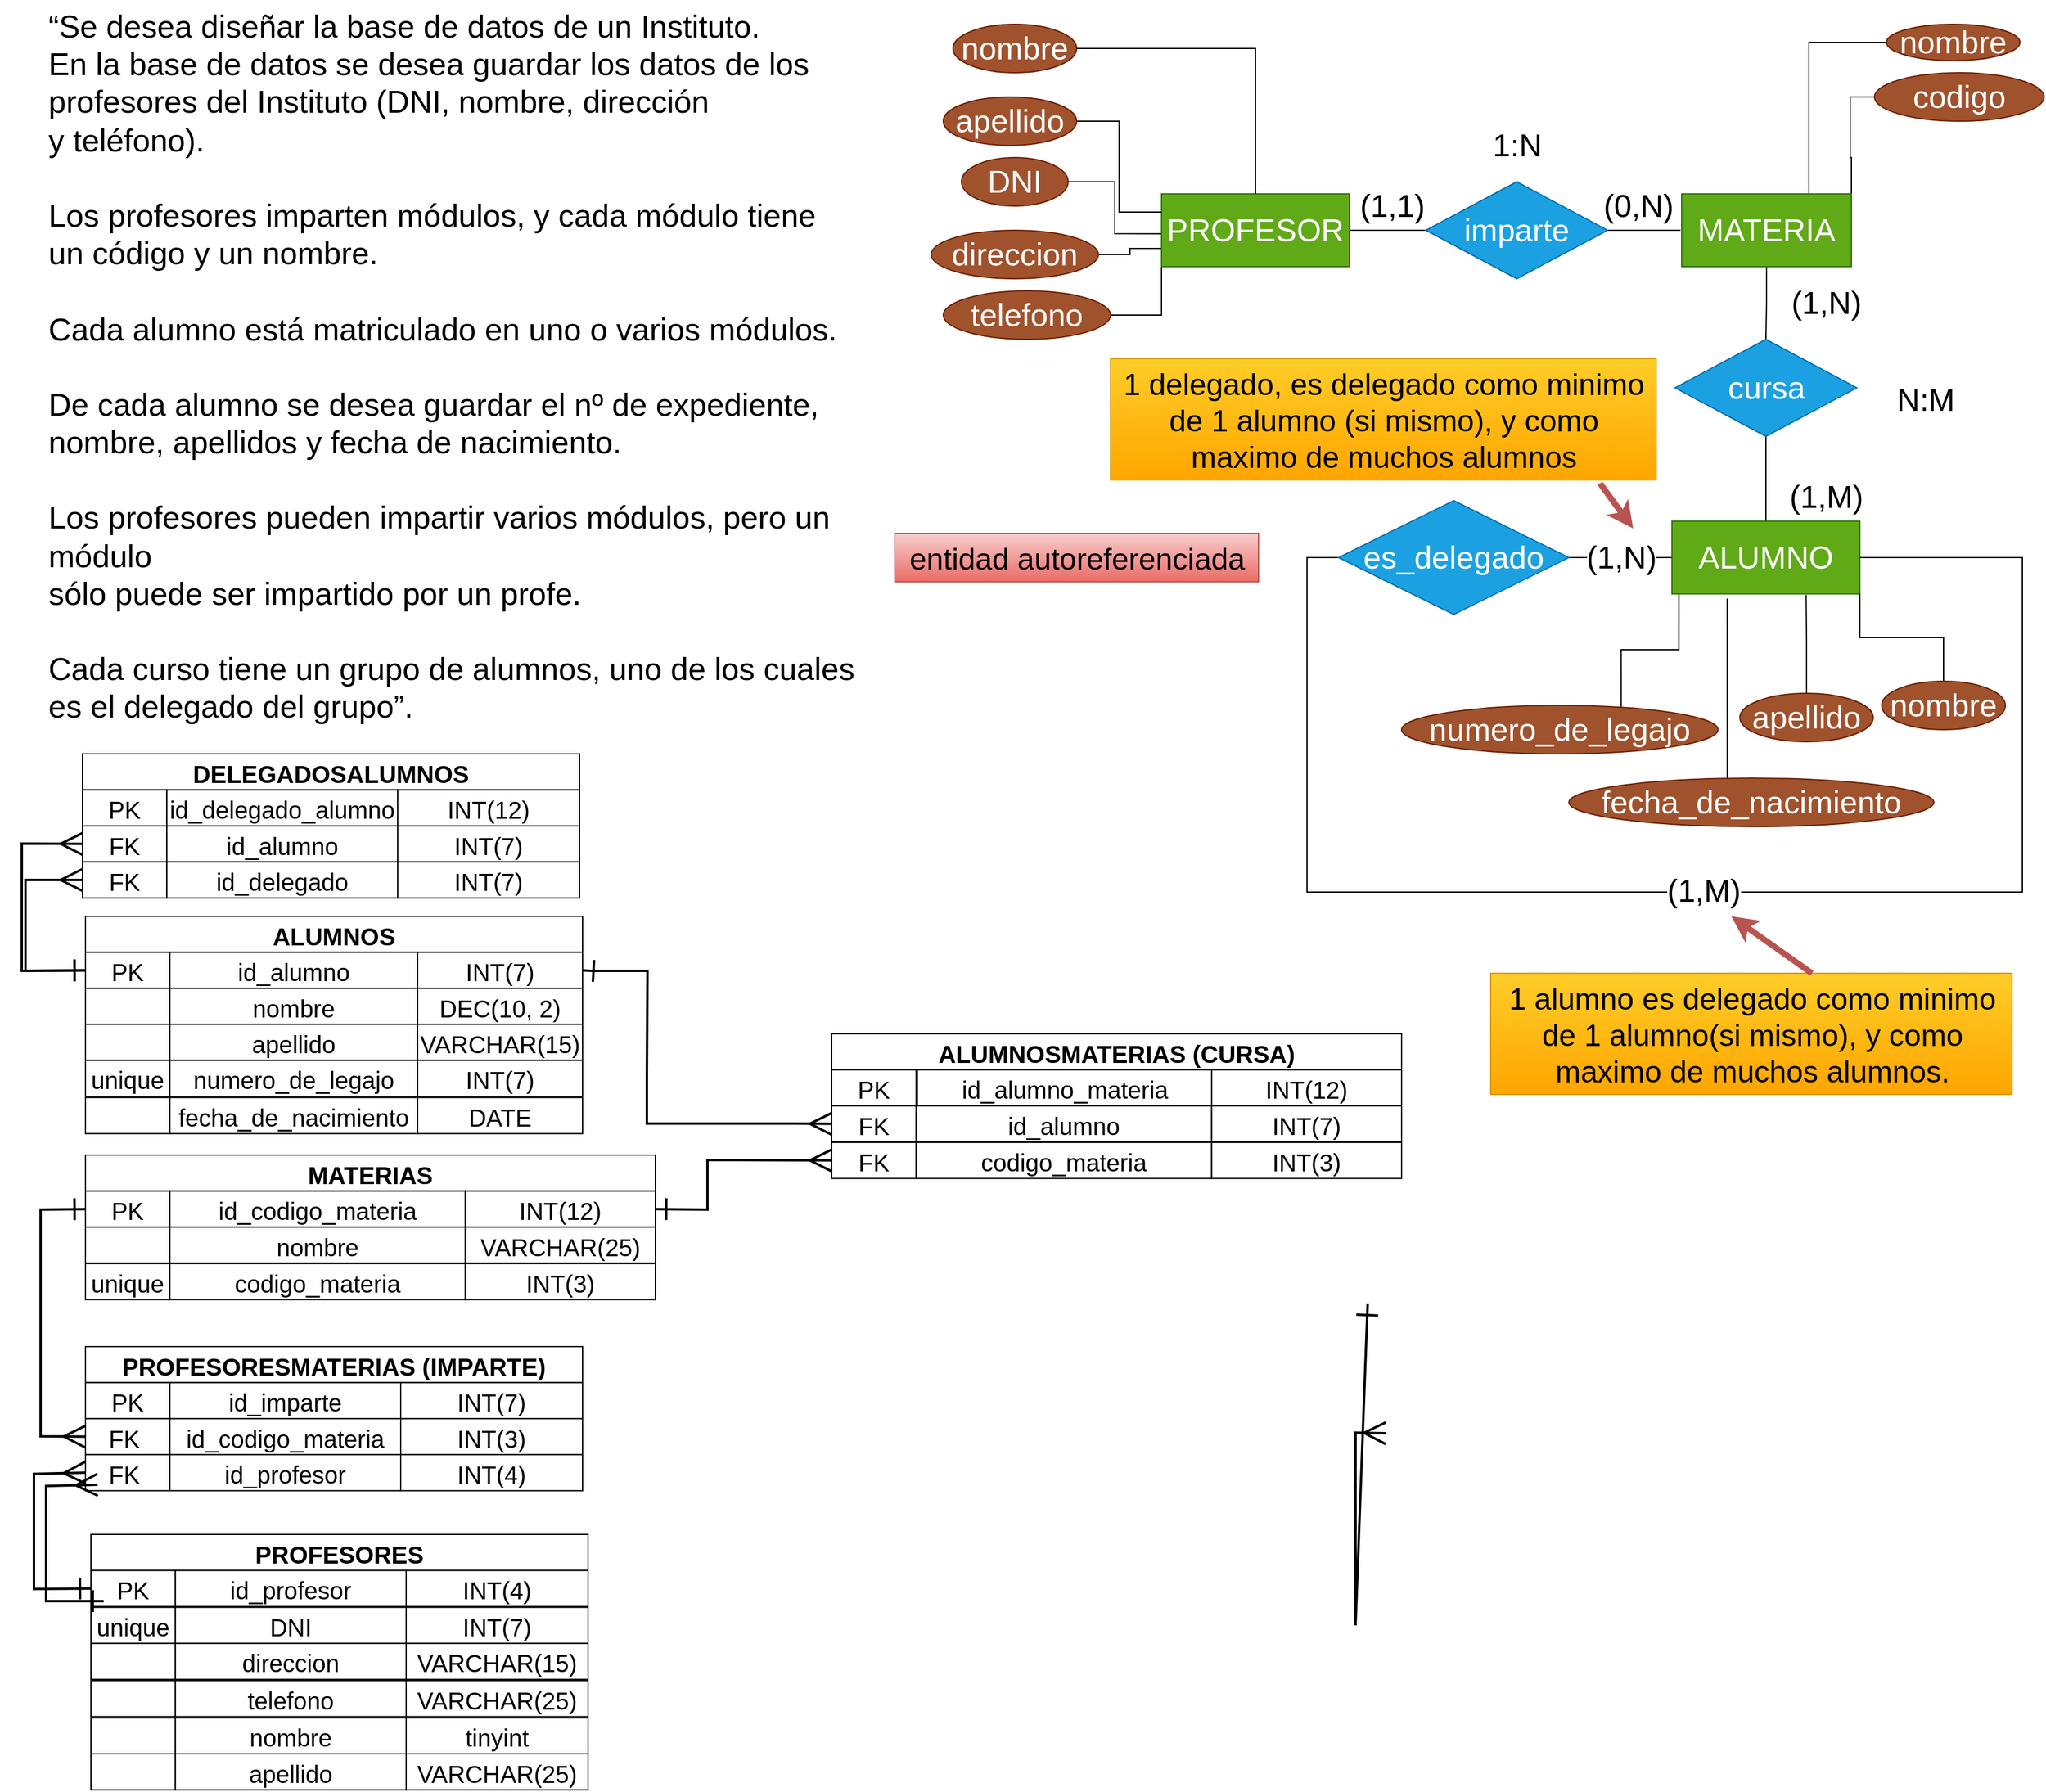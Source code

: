 <mxfile version="27.0.3">
  <diagram id="R2lEEEUBdFMjLlhIrx00" name="Page-1">
    <mxGraphModel dx="1510" dy="383" grid="1" gridSize="10" guides="1" tooltips="1" connect="1" arrows="1" fold="1" page="1" pageScale="1" pageWidth="850" pageHeight="1100" math="0" shadow="0" extFonts="Permanent Marker^https://fonts.googleapis.com/css?family=Permanent+Marker">
      <root>
        <mxCell id="0" />
        <mxCell id="1" parent="0" />
        <mxCell id="dGBJghSwvF1F05b7C5gR-1" value="“Se desea diseñar la base de datos de un Instituto.&#xa;En la base de datos se desea guardar los datos de los profesores del Instituto (DNI, nombre, dirección y teléfono).  &#xa;&#xa;Los profesores imparten módulos, y cada módulo tiene un código y un nombre. &#xa;&#xa;Cada alumno está matriculado en uno o varios módulos.  &#xa;&#xa;De cada alumno se desea guardar el nº de expediente, nombre, apellidos y fecha de nacimiento. &#xa;&#xa;Los profesores pueden impartir varios módulos, pero un módulo &#xa;sólo puede ser impartido por un profe. &#xa;&#xa;Cada curso tiene un grupo de alumnos, uno de los cuales es el delegado del grupo”." style="text;whiteSpace=wrap;fontSize=26;" parent="1" vertex="1">
          <mxGeometry x="-810" y="14" width="670" height="636" as="geometry" />
        </mxCell>
        <mxCell id="dGBJghSwvF1F05b7C5gR-2" style="edgeStyle=orthogonalEdgeStyle;rounded=0;orthogonalLoop=1;jettySize=auto;html=1;exitX=1;exitY=0.5;exitDx=0;exitDy=0;entryX=0;entryY=0.5;entryDx=0;entryDy=0;endArrow=none;startFill=0;fontSize=26;" parent="1" source="dGBJghSwvF1F05b7C5gR-3" target="dGBJghSwvF1F05b7C5gR-12" edge="1">
          <mxGeometry relative="1" as="geometry" />
        </mxCell>
        <mxCell id="dGBJghSwvF1F05b7C5gR-26" style="edgeStyle=orthogonalEdgeStyle;rounded=0;orthogonalLoop=1;jettySize=auto;html=1;exitX=0;exitY=0.75;exitDx=0;exitDy=0;entryX=1;entryY=0.5;entryDx=0;entryDy=0;endArrow=none;startFill=0;" parent="1" source="dGBJghSwvF1F05b7C5gR-3" target="dGBJghSwvF1F05b7C5gR-24" edge="1">
          <mxGeometry relative="1" as="geometry" />
        </mxCell>
        <mxCell id="dGBJghSwvF1F05b7C5gR-27" style="edgeStyle=orthogonalEdgeStyle;rounded=0;orthogonalLoop=1;jettySize=auto;html=1;exitX=0;exitY=1;exitDx=0;exitDy=0;entryX=1;entryY=0.5;entryDx=0;entryDy=0;endArrow=none;startFill=0;" parent="1" source="dGBJghSwvF1F05b7C5gR-3" target="dGBJghSwvF1F05b7C5gR-25" edge="1">
          <mxGeometry relative="1" as="geometry" />
        </mxCell>
        <mxCell id="dGBJghSwvF1F05b7C5gR-3" value="PROFESOR" style="rounded=0;whiteSpace=wrap;html=1;fontSize=26;fillColor=#60a917;fontColor=#ffffff;strokeColor=#2D7600;" parent="1" vertex="1">
          <mxGeometry x="110" y="174" width="155" height="60" as="geometry" />
        </mxCell>
        <mxCell id="dGBJghSwvF1F05b7C5gR-4" style="edgeStyle=orthogonalEdgeStyle;rounded=0;orthogonalLoop=1;jettySize=auto;html=1;exitX=1;exitY=0.5;exitDx=0;exitDy=0;entryX=0.5;entryY=0;entryDx=0;entryDy=0;endArrow=none;startFill=0;fontSize=26;" parent="1" source="dGBJghSwvF1F05b7C5gR-5" target="dGBJghSwvF1F05b7C5gR-3" edge="1">
          <mxGeometry relative="1" as="geometry" />
        </mxCell>
        <mxCell id="dGBJghSwvF1F05b7C5gR-5" value="nombre" style="ellipse;whiteSpace=wrap;html=1;fontSize=26;fillColor=#a0522d;fontColor=#ffffff;strokeColor=#6D1F00;" parent="1" vertex="1">
          <mxGeometry x="-62" y="34" width="102" height="40" as="geometry" />
        </mxCell>
        <mxCell id="dGBJghSwvF1F05b7C5gR-6" style="edgeStyle=orthogonalEdgeStyle;rounded=0;orthogonalLoop=1;jettySize=auto;html=1;exitX=1;exitY=0.5;exitDx=0;exitDy=0;entryX=0;entryY=0.25;entryDx=0;entryDy=0;endArrow=none;startFill=0;fontSize=26;" parent="1" source="dGBJghSwvF1F05b7C5gR-7" target="dGBJghSwvF1F05b7C5gR-3" edge="1">
          <mxGeometry relative="1" as="geometry" />
        </mxCell>
        <mxCell id="dGBJghSwvF1F05b7C5gR-7" value="apellido" style="ellipse;whiteSpace=wrap;html=1;fontSize=26;fillColor=#a0522d;fontColor=#ffffff;strokeColor=#6D1F00;" parent="1" vertex="1">
          <mxGeometry x="-70" y="94" width="110" height="40" as="geometry" />
        </mxCell>
        <mxCell id="dGBJghSwvF1F05b7C5gR-8" value="DNI" style="ellipse;whiteSpace=wrap;html=1;fontSize=26;fillColor=#a0522d;fontColor=#ffffff;strokeColor=#6D1F00;" parent="1" vertex="1">
          <mxGeometry x="-55" y="144" width="88" height="40" as="geometry" />
        </mxCell>
        <mxCell id="dGBJghSwvF1F05b7C5gR-9" style="edgeStyle=orthogonalEdgeStyle;rounded=0;orthogonalLoop=1;jettySize=auto;html=1;exitX=1;exitY=0.5;exitDx=0;exitDy=0;entryX=-0.003;entryY=0.547;entryDx=0;entryDy=0;entryPerimeter=0;endArrow=none;startFill=0;fontSize=26;" parent="1" source="dGBJghSwvF1F05b7C5gR-8" target="dGBJghSwvF1F05b7C5gR-3" edge="1">
          <mxGeometry relative="1" as="geometry" />
        </mxCell>
        <mxCell id="dGBJghSwvF1F05b7C5gR-11" style="edgeStyle=orthogonalEdgeStyle;rounded=0;orthogonalLoop=1;jettySize=auto;html=1;exitX=1;exitY=0.5;exitDx=0;exitDy=0;entryX=0;entryY=0.5;entryDx=0;entryDy=0;endArrow=none;startFill=0;fontSize=26;" parent="1" source="dGBJghSwvF1F05b7C5gR-12" edge="1">
          <mxGeometry relative="1" as="geometry">
            <mxPoint x="538" y="204" as="targetPoint" />
          </mxGeometry>
        </mxCell>
        <mxCell id="dGBJghSwvF1F05b7C5gR-12" value="imparte" style="rhombus;whiteSpace=wrap;html=1;fontSize=26;fillColor=#1ba1e2;fontColor=#ffffff;strokeColor=#006EAF;" parent="1" vertex="1">
          <mxGeometry x="328" y="164" width="150" height="80" as="geometry" />
        </mxCell>
        <mxCell id="dGBJghSwvF1F05b7C5gR-13" style="edgeStyle=orthogonalEdgeStyle;rounded=0;orthogonalLoop=1;jettySize=auto;html=1;exitX=0;exitY=0.5;exitDx=0;exitDy=0;entryX=0.75;entryY=0;entryDx=0;entryDy=0;endArrow=none;startFill=0;fontSize=26;" parent="1" source="dGBJghSwvF1F05b7C5gR-14" target="dGBJghSwvF1F05b7C5gR-22" edge="1">
          <mxGeometry relative="1" as="geometry">
            <mxPoint x="678" y="174" as="targetPoint" />
          </mxGeometry>
        </mxCell>
        <mxCell id="dGBJghSwvF1F05b7C5gR-14" value="nombre" style="ellipse;whiteSpace=wrap;html=1;fontSize=26;fillColor=#a0522d;fontColor=#ffffff;strokeColor=#6D1F00;" parent="1" vertex="1">
          <mxGeometry x="708" y="34" width="110" height="30" as="geometry" />
        </mxCell>
        <mxCell id="dGBJghSwvF1F05b7C5gR-15" style="edgeStyle=orthogonalEdgeStyle;rounded=0;orthogonalLoop=1;jettySize=auto;html=1;exitX=0;exitY=0.5;exitDx=0;exitDy=0;entryX=1;entryY=0;entryDx=0;entryDy=0;endArrow=none;startFill=0;fontSize=26;" parent="1" source="dGBJghSwvF1F05b7C5gR-16" target="dGBJghSwvF1F05b7C5gR-22" edge="1">
          <mxGeometry relative="1" as="geometry">
            <mxPoint x="678" y="189" as="targetPoint" />
          </mxGeometry>
        </mxCell>
        <mxCell id="dGBJghSwvF1F05b7C5gR-16" value="codigo" style="ellipse;whiteSpace=wrap;html=1;fontSize=26;fillColor=#a0522d;fontColor=#ffffff;strokeColor=#6D1F00;" parent="1" vertex="1">
          <mxGeometry x="698" y="74" width="140" height="40" as="geometry" />
        </mxCell>
        <mxCell id="dGBJghSwvF1F05b7C5gR-18" value="&lt;font&gt;(1,1)&lt;/font&gt;" style="text;html=1;align=center;verticalAlign=middle;resizable=0;points=[];autosize=1;strokeColor=none;fillColor=none;fontSize=26;" parent="1" vertex="1">
          <mxGeometry x="260" y="164" width="80" height="40" as="geometry" />
        </mxCell>
        <mxCell id="dGBJghSwvF1F05b7C5gR-19" value="&lt;font&gt;(0,N)&lt;/font&gt;" style="text;html=1;align=center;verticalAlign=middle;resizable=0;points=[];autosize=1;strokeColor=none;fillColor=none;fontSize=26;" parent="1" vertex="1">
          <mxGeometry x="463" y="164" width="80" height="40" as="geometry" />
        </mxCell>
        <mxCell id="dGBJghSwvF1F05b7C5gR-20" value="&lt;div&gt;&lt;span style=&quot;background-color: transparent; color: light-dark(rgb(0, 0, 0), rgb(255, 255, 255));&quot;&gt;1:N&lt;/span&gt;&lt;/div&gt;" style="text;html=1;align=center;verticalAlign=middle;resizable=0;points=[];autosize=1;strokeColor=none;fillColor=none;fontSize=26;" parent="1" vertex="1">
          <mxGeometry x="373" y="114" width="60" height="40" as="geometry" />
        </mxCell>
        <mxCell id="dGBJghSwvF1F05b7C5gR-40" style="edgeStyle=orthogonalEdgeStyle;rounded=0;orthogonalLoop=1;jettySize=auto;html=1;exitX=0.5;exitY=1;exitDx=0;exitDy=0;entryX=0.5;entryY=0;entryDx=0;entryDy=0;endArrow=none;startFill=0;" parent="1" source="dGBJghSwvF1F05b7C5gR-22" target="dGBJghSwvF1F05b7C5gR-39" edge="1">
          <mxGeometry relative="1" as="geometry" />
        </mxCell>
        <mxCell id="dGBJghSwvF1F05b7C5gR-22" value="MATERIA" style="rounded=0;whiteSpace=wrap;html=1;fontSize=26;fillColor=#60a917;fontColor=#ffffff;strokeColor=#2D7600;" parent="1" vertex="1">
          <mxGeometry x="539" y="174" width="140" height="60" as="geometry" />
        </mxCell>
        <mxCell id="dGBJghSwvF1F05b7C5gR-24" value="direccion" style="ellipse;whiteSpace=wrap;html=1;fontSize=26;fillColor=#a0522d;fontColor=#ffffff;strokeColor=#6D1F00;" parent="1" vertex="1">
          <mxGeometry x="-80" y="204" width="138" height="40" as="geometry" />
        </mxCell>
        <mxCell id="dGBJghSwvF1F05b7C5gR-25" value="telefono" style="ellipse;whiteSpace=wrap;html=1;fontSize=26;fillColor=#a0522d;fontColor=#ffffff;strokeColor=#6D1F00;" parent="1" vertex="1">
          <mxGeometry x="-70" y="254" width="138" height="40" as="geometry" />
        </mxCell>
        <mxCell id="dGBJghSwvF1F05b7C5gR-28" style="edgeStyle=orthogonalEdgeStyle;rounded=0;orthogonalLoop=1;jettySize=auto;html=1;exitX=0.037;exitY=0.999;exitDx=0;exitDy=0;entryX=0.694;entryY=0.075;entryDx=0;entryDy=0;endArrow=none;startFill=0;entryPerimeter=0;exitPerimeter=0;" parent="1" source="dGBJghSwvF1F05b7C5gR-30" target="dGBJghSwvF1F05b7C5gR-37" edge="1">
          <mxGeometry relative="1" as="geometry" />
        </mxCell>
        <mxCell id="dGBJghSwvF1F05b7C5gR-29" style="edgeStyle=orthogonalEdgeStyle;rounded=0;orthogonalLoop=1;jettySize=auto;html=1;exitX=0.294;exitY=1.065;exitDx=0;exitDy=0;entryX=0.434;entryY=0.042;entryDx=0;entryDy=0;endArrow=none;startFill=0;entryPerimeter=0;exitPerimeter=0;" parent="1" source="dGBJghSwvF1F05b7C5gR-30" target="dGBJghSwvF1F05b7C5gR-38" edge="1">
          <mxGeometry relative="1" as="geometry" />
        </mxCell>
        <mxCell id="dGBJghSwvF1F05b7C5gR-41" style="edgeStyle=orthogonalEdgeStyle;rounded=0;orthogonalLoop=1;jettySize=auto;html=1;exitX=0.5;exitY=0;exitDx=0;exitDy=0;entryX=0.5;entryY=1;entryDx=0;entryDy=0;endArrow=none;startFill=0;" parent="1" source="dGBJghSwvF1F05b7C5gR-30" target="dGBJghSwvF1F05b7C5gR-39" edge="1">
          <mxGeometry relative="1" as="geometry" />
        </mxCell>
        <mxCell id="dGBJghSwvF1F05b7C5gR-46" style="edgeStyle=orthogonalEdgeStyle;rounded=0;orthogonalLoop=1;jettySize=auto;html=1;exitX=0;exitY=0.5;exitDx=0;exitDy=0;endArrow=none;startFill=0;" parent="1" source="dGBJghSwvF1F05b7C5gR-30" target="dGBJghSwvF1F05b7C5gR-45" edge="1">
          <mxGeometry relative="1" as="geometry" />
        </mxCell>
        <mxCell id="Vq2xO_eB06uxWcMirwgM-115" value="(1,N)" style="edgeLabel;html=1;align=center;verticalAlign=middle;resizable=0;points=[];fontSize=26;" vertex="1" connectable="0" parent="dGBJghSwvF1F05b7C5gR-46">
          <mxGeometry x="-0.001" relative="1" as="geometry">
            <mxPoint as="offset" />
          </mxGeometry>
        </mxCell>
        <mxCell id="dGBJghSwvF1F05b7C5gR-30" value="ALUMNO" style="rounded=0;whiteSpace=wrap;html=1;fontSize=26;fillColor=#60a917;fontColor=#ffffff;strokeColor=#2D7600;" parent="1" vertex="1">
          <mxGeometry x="531" y="444" width="155" height="60" as="geometry" />
        </mxCell>
        <mxCell id="dGBJghSwvF1F05b7C5gR-31" style="edgeStyle=orthogonalEdgeStyle;rounded=0;orthogonalLoop=1;jettySize=auto;html=1;exitX=0.5;exitY=0;exitDx=0;exitDy=0;entryX=1;entryY=1;entryDx=0;entryDy=0;endArrow=none;startFill=0;fontSize=26;" parent="1" source="dGBJghSwvF1F05b7C5gR-32" target="dGBJghSwvF1F05b7C5gR-30" edge="1">
          <mxGeometry relative="1" as="geometry" />
        </mxCell>
        <mxCell id="dGBJghSwvF1F05b7C5gR-32" value="nombre" style="ellipse;whiteSpace=wrap;html=1;fontSize=26;fillColor=#a0522d;fontColor=#ffffff;strokeColor=#6D1F00;" parent="1" vertex="1">
          <mxGeometry x="704" y="576" width="102" height="40" as="geometry" />
        </mxCell>
        <mxCell id="dGBJghSwvF1F05b7C5gR-33" style="edgeStyle=orthogonalEdgeStyle;rounded=0;orthogonalLoop=1;jettySize=auto;html=1;exitX=0.5;exitY=0;exitDx=0;exitDy=0;entryX=0.714;entryY=1.015;entryDx=0;entryDy=0;endArrow=none;startFill=0;fontSize=26;entryPerimeter=0;" parent="1" source="dGBJghSwvF1F05b7C5gR-34" target="dGBJghSwvF1F05b7C5gR-30" edge="1">
          <mxGeometry relative="1" as="geometry" />
        </mxCell>
        <mxCell id="dGBJghSwvF1F05b7C5gR-34" value="apellido" style="ellipse;whiteSpace=wrap;html=1;fontSize=26;fillColor=#a0522d;fontColor=#ffffff;strokeColor=#6D1F00;" parent="1" vertex="1">
          <mxGeometry x="587" y="586" width="110" height="40" as="geometry" />
        </mxCell>
        <mxCell id="dGBJghSwvF1F05b7C5gR-37" value="numero_de_legajo" style="ellipse;whiteSpace=wrap;html=1;fontSize=26;fillColor=#a0522d;fontColor=#ffffff;strokeColor=#6D1F00;" parent="1" vertex="1">
          <mxGeometry x="308" y="596" width="261" height="40" as="geometry" />
        </mxCell>
        <mxCell id="dGBJghSwvF1F05b7C5gR-38" value="fecha_de_nacimiento" style="ellipse;whiteSpace=wrap;html=1;fontSize=26;fillColor=#a0522d;fontColor=#ffffff;strokeColor=#6D1F00;" parent="1" vertex="1">
          <mxGeometry x="446" y="656" width="301" height="40" as="geometry" />
        </mxCell>
        <mxCell id="dGBJghSwvF1F05b7C5gR-39" value="cursa" style="rhombus;whiteSpace=wrap;html=1;fontSize=26;fillColor=#1ba1e2;fontColor=#ffffff;strokeColor=#006EAF;" parent="1" vertex="1">
          <mxGeometry x="533.5" y="294" width="150" height="80" as="geometry" />
        </mxCell>
        <mxCell id="dGBJghSwvF1F05b7C5gR-42" value="&lt;font&gt;(1,N)&lt;/font&gt;" style="text;html=1;align=center;verticalAlign=middle;resizable=0;points=[];autosize=1;strokeColor=none;fillColor=none;fontSize=26;" parent="1" vertex="1">
          <mxGeometry x="618" y="244" width="80" height="40" as="geometry" />
        </mxCell>
        <mxCell id="dGBJghSwvF1F05b7C5gR-43" value="&lt;font&gt;(1,M)&lt;/font&gt;" style="text;html=1;align=center;verticalAlign=middle;resizable=0;points=[];autosize=1;strokeColor=none;fillColor=none;fontSize=26;" parent="1" vertex="1">
          <mxGeometry x="618" y="404" width="80" height="40" as="geometry" />
        </mxCell>
        <mxCell id="dGBJghSwvF1F05b7C5gR-44" value="&lt;div&gt;&lt;span style=&quot;background-color: transparent; color: light-dark(rgb(0, 0, 0), rgb(255, 255, 255));&quot;&gt;N:M&lt;/span&gt;&lt;/div&gt;" style="text;html=1;align=center;verticalAlign=middle;resizable=0;points=[];autosize=1;strokeColor=none;fillColor=none;fontSize=26;" parent="1" vertex="1">
          <mxGeometry x="705" y="324" width="70" height="40" as="geometry" />
        </mxCell>
        <mxCell id="dGBJghSwvF1F05b7C5gR-47" style="edgeStyle=orthogonalEdgeStyle;rounded=0;orthogonalLoop=1;jettySize=auto;html=1;exitX=0;exitY=0.5;exitDx=0;exitDy=0;entryX=1;entryY=0.5;entryDx=0;entryDy=0;endArrow=none;startFill=0;" parent="1" source="dGBJghSwvF1F05b7C5gR-45" target="dGBJghSwvF1F05b7C5gR-30" edge="1">
          <mxGeometry relative="1" as="geometry">
            <Array as="points">
              <mxPoint x="230" y="474" />
              <mxPoint x="230" y="750" />
              <mxPoint x="820" y="750" />
              <mxPoint x="820" y="474" />
            </Array>
          </mxGeometry>
        </mxCell>
        <mxCell id="dGBJghSwvF1F05b7C5gR-48" value="(1,M)" style="edgeLabel;html=1;align=center;verticalAlign=middle;resizable=0;points=[];fontSize=26;" parent="dGBJghSwvF1F05b7C5gR-47" vertex="1" connectable="0">
          <mxGeometry x="-0.034" y="1" relative="1" as="geometry">
            <mxPoint as="offset" />
          </mxGeometry>
        </mxCell>
        <mxCell id="dGBJghSwvF1F05b7C5gR-45" value="es_delegado" style="rhombus;whiteSpace=wrap;html=1;fontSize=26;fillColor=#1ba1e2;fontColor=#ffffff;strokeColor=#006EAF;" parent="1" vertex="1">
          <mxGeometry x="256" y="427" width="190" height="94" as="geometry" />
        </mxCell>
        <mxCell id="Vq2xO_eB06uxWcMirwgM-1" value="" style="endArrow=ERmany;html=1;rounded=0;entryX=0;entryY=0.5;entryDx=0;entryDy=0;exitX=1;exitY=0.5;exitDx=0;exitDy=0;endFill=0;startArrow=ERone;startFill=0;strokeWidth=2;targetPerimeterSpacing=3;sourcePerimeterSpacing=2;endSize=15;startSize=15;" edge="1" parent="1" source="Vq2xO_eB06uxWcMirwgM-23" target="Vq2xO_eB06uxWcMirwgM-9">
          <mxGeometry width="50" height="50" relative="1" as="geometry">
            <mxPoint x="-384.5" y="965.14" as="sourcePoint" />
            <mxPoint x="-339.5" y="902.142" as="targetPoint" />
            <Array as="points">
              <mxPoint x="-360" y="815" />
              <mxPoint x="-314" y="815" />
              <mxPoint x="-314.5" y="904" />
              <mxPoint x="-314.5" y="941" />
              <mxPoint x="-194.5" y="941" />
            </Array>
          </mxGeometry>
        </mxCell>
        <mxCell id="Vq2xO_eB06uxWcMirwgM-2" value="" style="group" vertex="1" connectable="0" parent="1">
          <mxGeometry x="-162" y="807" width="470" height="210" as="geometry" />
        </mxCell>
        <mxCell id="Vq2xO_eB06uxWcMirwgM-3" value="Row 3" style="shape=rectangle;fillColor=#FFFFFF;strokeColor=#000000;fontSize=20;container=0;" vertex="1" parent="Vq2xO_eB06uxWcMirwgM-2">
          <mxGeometry x="121.852" y="69.906" width="156.667" height="29.717" as="geometry" />
        </mxCell>
        <mxCell id="Vq2xO_eB06uxWcMirwgM-4" value="date" style="shape=rectangle;fillColor=#FFFFFF;strokeColor=#000000;fontSize=20;container=0;" vertex="1" parent="Vq2xO_eB06uxWcMirwgM-2">
          <mxGeometry x="278.519" y="69.906" width="156.667" height="29.717" as="geometry" />
        </mxCell>
        <mxCell id="Vq2xO_eB06uxWcMirwgM-5" value="ALUMNOSMATERIAS (CURSA)" style="shape=rectangle;fillColor=#FFFFFF;strokeColor=#000000;fontSize=20;align=center;fontStyle=1;container=0;" vertex="1" parent="Vq2xO_eB06uxWcMirwgM-2">
          <mxGeometry y="60" width="470" height="29.717" as="geometry" />
        </mxCell>
        <mxCell id="Vq2xO_eB06uxWcMirwgM-6" value="PK" style="shape=rectangle;fillColor=#FFFFFF;strokeColor=#000000;fontSize=20;align=center;fontStyle=0;container=0;" vertex="1" parent="Vq2xO_eB06uxWcMirwgM-2">
          <mxGeometry y="89.717" width="69.63" height="29.717" as="geometry" />
        </mxCell>
        <mxCell id="Vq2xO_eB06uxWcMirwgM-7" value="id_alumno_materia" style="shape=rectangle;fillColor=#FFFFFF;strokeColor=#000000;fontSize=20;align=center;fontStyle=0;container=0;" vertex="1" parent="Vq2xO_eB06uxWcMirwgM-2">
          <mxGeometry x="70.63" y="89.717" width="243.704" height="29.717" as="geometry" />
        </mxCell>
        <mxCell id="Vq2xO_eB06uxWcMirwgM-8" value="INT(12)" style="shape=rectangle;fillColor=#FFFFFF;strokeColor=#000000;fontSize=20;align=center;fontStyle=0;container=0;" vertex="1" parent="Vq2xO_eB06uxWcMirwgM-2">
          <mxGeometry x="313.333" y="89.717" width="156.667" height="29.717" as="geometry" />
        </mxCell>
        <mxCell id="Vq2xO_eB06uxWcMirwgM-9" value="FK" style="shape=rectangle;fillColor=#FFFFFF;strokeColor=#000000;fontSize=20;align=center;container=0;" vertex="1" parent="Vq2xO_eB06uxWcMirwgM-2">
          <mxGeometry y="119.434" width="69.63" height="29.717" as="geometry" />
        </mxCell>
        <mxCell id="Vq2xO_eB06uxWcMirwgM-10" value="id_alumno" style="shape=rectangle;fillColor=#FFFFFF;strokeColor=#000000;fontSize=20;align=center;fontStyle=0;container=0;" vertex="1" parent="Vq2xO_eB06uxWcMirwgM-2">
          <mxGeometry x="69.63" y="119.434" width="243.704" height="29.717" as="geometry" />
        </mxCell>
        <mxCell id="Vq2xO_eB06uxWcMirwgM-11" value="INT(7)" style="shape=rectangle;fillColor=#FFFFFF;strokeColor=#000000;fontSize=20;align=center;fontStyle=0;container=0;" vertex="1" parent="Vq2xO_eB06uxWcMirwgM-2">
          <mxGeometry x="313.333" y="119.434" width="156.667" height="29.717" as="geometry" />
        </mxCell>
        <mxCell id="Vq2xO_eB06uxWcMirwgM-12" value="FK" style="shape=rectangle;fillColor=#FFFFFF;strokeColor=#000000;fontSize=20;align=center;container=0;" vertex="1" parent="Vq2xO_eB06uxWcMirwgM-2">
          <mxGeometry y="149.575" width="69.63" height="29.717" as="geometry" />
        </mxCell>
        <mxCell id="Vq2xO_eB06uxWcMirwgM-13" value="codigo_materia" style="shape=rectangle;fillColor=#FFFFFF;strokeColor=#000000;fontSize=20;align=center;fontStyle=0;container=0;" vertex="1" parent="Vq2xO_eB06uxWcMirwgM-2">
          <mxGeometry x="69.63" y="149.575" width="243.704" height="29.717" as="geometry" />
        </mxCell>
        <mxCell id="Vq2xO_eB06uxWcMirwgM-14" value="INT(3)" style="shape=rectangle;fillColor=#FFFFFF;strokeColor=#000000;fontSize=20;align=center;fontStyle=0;container=0;" vertex="1" parent="Vq2xO_eB06uxWcMirwgM-2">
          <mxGeometry x="313.333" y="149.575" width="156.667" height="29.717" as="geometry" />
        </mxCell>
        <mxCell id="Vq2xO_eB06uxWcMirwgM-18" value="" style="group" vertex="1" connectable="0" parent="1">
          <mxGeometry x="-793.5" y="770" width="486" height="720.721" as="geometry" />
        </mxCell>
        <mxCell id="Vq2xO_eB06uxWcMirwgM-19" value="Row 3" style="shape=rectangle;fillColor=#FFFFFF;strokeColor=#000000;fontSize=20;container=0;" vertex="1" parent="Vq2xO_eB06uxWcMirwgM-18">
          <mxGeometry x="137.852" y="9.906" width="156.667" height="29.717" as="geometry" />
        </mxCell>
        <mxCell id="Vq2xO_eB06uxWcMirwgM-20" value="ALUMNOS" style="shape=rectangle;fillColor=#FFFFFF;strokeColor=#000000;fontSize=20;align=center;fontStyle=1;container=0;" vertex="1" parent="Vq2xO_eB06uxWcMirwgM-18">
          <mxGeometry x="16" width="410" height="29.72" as="geometry" />
        </mxCell>
        <mxCell id="Vq2xO_eB06uxWcMirwgM-21" value="PK" style="shape=rectangle;fillColor=#FFFFFF;strokeColor=#000000;fontSize=20;align=center;fontStyle=0;container=0;" vertex="1" parent="Vq2xO_eB06uxWcMirwgM-18">
          <mxGeometry x="16" y="29.717" width="69.63" height="29.717" as="geometry" />
        </mxCell>
        <mxCell id="Vq2xO_eB06uxWcMirwgM-22" value="id_alumno" style="shape=rectangle;fillColor=#FFFFFF;strokeColor=#000000;fontSize=20;align=center;fontStyle=0;container=0;" vertex="1" parent="Vq2xO_eB06uxWcMirwgM-18">
          <mxGeometry x="85.63" y="29.72" width="204.37" height="29.72" as="geometry" />
        </mxCell>
        <mxCell id="Vq2xO_eB06uxWcMirwgM-23" value="INT(7)" style="shape=rectangle;fillColor=#FFFFFF;strokeColor=#000000;fontSize=20;align=center;fontStyle=0;container=0;" vertex="1" parent="Vq2xO_eB06uxWcMirwgM-18">
          <mxGeometry x="290" y="29.72" width="136" height="29.72" as="geometry" />
        </mxCell>
        <mxCell id="Vq2xO_eB06uxWcMirwgM-24" value="" style="shape=rectangle;fillColor=#FFFFFF;strokeColor=#000000;fontSize=20;align=center;container=0;" vertex="1" parent="Vq2xO_eB06uxWcMirwgM-18">
          <mxGeometry x="16" y="59.434" width="69.63" height="29.717" as="geometry" />
        </mxCell>
        <mxCell id="Vq2xO_eB06uxWcMirwgM-25" value="nombre" style="shape=rectangle;fillColor=#FFFFFF;strokeColor=#000000;fontSize=20;align=center;fontStyle=0;container=0;" vertex="1" parent="Vq2xO_eB06uxWcMirwgM-18">
          <mxGeometry x="85.63" y="59.43" width="204.37" height="29.72" as="geometry" />
        </mxCell>
        <mxCell id="Vq2xO_eB06uxWcMirwgM-26" value="DEC(10, 2)" style="shape=rectangle;fillColor=#FFFFFF;strokeColor=#000000;fontSize=20;align=center;fontStyle=0;container=0;" vertex="1" parent="Vq2xO_eB06uxWcMirwgM-18">
          <mxGeometry x="290" y="59.43" width="136" height="29.72" as="geometry" />
        </mxCell>
        <mxCell id="Vq2xO_eB06uxWcMirwgM-27" value="" style="shape=rectangle;fillColor=#FFFFFF;strokeColor=#000000;fontSize=20;align=center;container=0;" vertex="1" parent="Vq2xO_eB06uxWcMirwgM-18">
          <mxGeometry x="16" y="89.151" width="69.63" height="29.717" as="geometry" />
        </mxCell>
        <mxCell id="Vq2xO_eB06uxWcMirwgM-28" value="apellido" style="shape=rectangle;fillColor=#FFFFFF;strokeColor=#000000;fontSize=20;align=center;fontStyle=0;container=0;" vertex="1" parent="Vq2xO_eB06uxWcMirwgM-18">
          <mxGeometry x="85.63" y="89.15" width="204.37" height="29.72" as="geometry" />
        </mxCell>
        <mxCell id="Vq2xO_eB06uxWcMirwgM-29" value="VARCHAR(15)" style="shape=rectangle;fillColor=#FFFFFF;strokeColor=#000000;fontSize=20;align=center;fontStyle=0;container=0;" vertex="1" parent="Vq2xO_eB06uxWcMirwgM-18">
          <mxGeometry x="290" y="89.15" width="136" height="29.72" as="geometry" />
        </mxCell>
        <mxCell id="Vq2xO_eB06uxWcMirwgM-30" value="unique" style="shape=rectangle;fillColor=#FFFFFF;strokeColor=#000000;fontSize=20;align=center;container=0;" vertex="1" parent="Vq2xO_eB06uxWcMirwgM-18">
          <mxGeometry x="16" y="118.868" width="69.63" height="29.717" as="geometry" />
        </mxCell>
        <mxCell id="Vq2xO_eB06uxWcMirwgM-31" value="numero_de_legajo" style="shape=rectangle;fillColor=#FFFFFF;strokeColor=#000000;fontSize=20;align=center;fontStyle=0;container=0;" vertex="1" parent="Vq2xO_eB06uxWcMirwgM-18">
          <mxGeometry x="85.63" y="118.87" width="204.37" height="29.72" as="geometry" />
        </mxCell>
        <mxCell id="Vq2xO_eB06uxWcMirwgM-32" value="INT(7)" style="shape=rectangle;fillColor=#FFFFFF;strokeColor=#000000;fontSize=20;align=center;fontStyle=0;container=0;" vertex="1" parent="Vq2xO_eB06uxWcMirwgM-18">
          <mxGeometry x="290" y="118.87" width="136" height="29.72" as="geometry" />
        </mxCell>
        <mxCell id="Vq2xO_eB06uxWcMirwgM-59" value="Row 3" style="shape=rectangle;fillColor=#FFFFFF;strokeColor=#000000;fontSize=20;container=0;" vertex="1" parent="Vq2xO_eB06uxWcMirwgM-18">
          <mxGeometry x="137.852" y="206.906" width="156.667" height="29.717" as="geometry" />
        </mxCell>
        <mxCell id="Vq2xO_eB06uxWcMirwgM-60" value="date" style="shape=rectangle;fillColor=#FFFFFF;strokeColor=#000000;fontSize=20;container=0;" vertex="1" parent="Vq2xO_eB06uxWcMirwgM-18">
          <mxGeometry x="294.519" y="206.906" width="156.667" height="29.717" as="geometry" />
        </mxCell>
        <mxCell id="Vq2xO_eB06uxWcMirwgM-61" value="MATERIAS" style="shape=rectangle;fillColor=#FFFFFF;strokeColor=#000000;fontSize=20;align=center;fontStyle=1;container=0;" vertex="1" parent="Vq2xO_eB06uxWcMirwgM-18">
          <mxGeometry x="16" y="197" width="470" height="29.717" as="geometry" />
        </mxCell>
        <mxCell id="Vq2xO_eB06uxWcMirwgM-62" value="PK" style="shape=rectangle;fillColor=#FFFFFF;strokeColor=#000000;fontSize=20;align=center;fontStyle=0;container=0;" vertex="1" parent="Vq2xO_eB06uxWcMirwgM-18">
          <mxGeometry x="16" y="226.717" width="69.63" height="29.717" as="geometry" />
        </mxCell>
        <mxCell id="Vq2xO_eB06uxWcMirwgM-63" value="id_codigo_materia" style="shape=rectangle;fillColor=#FFFFFF;strokeColor=#000000;fontSize=20;align=center;fontStyle=0;container=0;" vertex="1" parent="Vq2xO_eB06uxWcMirwgM-18">
          <mxGeometry x="85.63" y="226.717" width="243.704" height="29.717" as="geometry" />
        </mxCell>
        <mxCell id="Vq2xO_eB06uxWcMirwgM-64" value="INT(12)" style="shape=rectangle;fillColor=#FFFFFF;strokeColor=#000000;fontSize=20;align=center;fontStyle=0;container=0;" vertex="1" parent="Vq2xO_eB06uxWcMirwgM-18">
          <mxGeometry x="329.333" y="226.717" width="156.667" height="29.717" as="geometry" />
        </mxCell>
        <mxCell id="Vq2xO_eB06uxWcMirwgM-65" value="" style="shape=rectangle;fillColor=#FFFFFF;strokeColor=#000000;fontSize=20;align=center;container=0;" vertex="1" parent="Vq2xO_eB06uxWcMirwgM-18">
          <mxGeometry x="16" y="256.434" width="69.63" height="29.717" as="geometry" />
        </mxCell>
        <mxCell id="Vq2xO_eB06uxWcMirwgM-66" value="nombre" style="shape=rectangle;fillColor=#FFFFFF;strokeColor=#000000;fontSize=20;align=center;fontStyle=0;container=0;" vertex="1" parent="Vq2xO_eB06uxWcMirwgM-18">
          <mxGeometry x="85.63" y="256.434" width="243.704" height="29.717" as="geometry" />
        </mxCell>
        <mxCell id="Vq2xO_eB06uxWcMirwgM-67" value="VARCHAR(25)" style="shape=rectangle;fillColor=#FFFFFF;strokeColor=#000000;fontSize=20;align=center;fontStyle=0;container=0;" vertex="1" parent="Vq2xO_eB06uxWcMirwgM-18">
          <mxGeometry x="329.333" y="256.434" width="156.667" height="29.717" as="geometry" />
        </mxCell>
        <mxCell id="Vq2xO_eB06uxWcMirwgM-68" value="unique" style="shape=rectangle;fillColor=#FFFFFF;strokeColor=#000000;fontSize=20;align=center;container=0;" vertex="1" parent="Vq2xO_eB06uxWcMirwgM-18">
          <mxGeometry x="16" y="286.575" width="69.63" height="29.717" as="geometry" />
        </mxCell>
        <mxCell id="Vq2xO_eB06uxWcMirwgM-69" value="codigo_materia" style="shape=rectangle;fillColor=#FFFFFF;strokeColor=#000000;fontSize=20;align=center;fontStyle=0;container=0;" vertex="1" parent="Vq2xO_eB06uxWcMirwgM-18">
          <mxGeometry x="85.63" y="286.575" width="243.704" height="29.717" as="geometry" />
        </mxCell>
        <mxCell id="Vq2xO_eB06uxWcMirwgM-70" value="INT(3)" style="shape=rectangle;fillColor=#FFFFFF;strokeColor=#000000;fontSize=20;align=center;fontStyle=0;container=0;" vertex="1" parent="Vq2xO_eB06uxWcMirwgM-18">
          <mxGeometry x="329.333" y="286.575" width="156.667" height="29.717" as="geometry" />
        </mxCell>
        <mxCell id="Vq2xO_eB06uxWcMirwgM-74" value="" style="group;fontStyle=1" vertex="1" connectable="0" parent="Vq2xO_eB06uxWcMirwgM-18">
          <mxGeometry x="16" y="355" width="427.5" height="365.721" as="geometry" />
        </mxCell>
        <mxCell id="Vq2xO_eB06uxWcMirwgM-75" value="Row 3" style="shape=rectangle;fillColor=#FFFFFF;strokeColor=#000000;fontSize=20;container=0;fontStyle=1" vertex="1" parent="Vq2xO_eB06uxWcMirwgM-74">
          <mxGeometry x="121.852" y="9.906" width="156.667" height="29.717" as="geometry" />
        </mxCell>
        <mxCell id="Vq2xO_eB06uxWcMirwgM-76" value="PROFESORESMATERIAS (IMPARTE)" style="shape=rectangle;fillColor=#FFFFFF;strokeColor=#000000;fontSize=20;align=center;fontStyle=1;container=0;" vertex="1" parent="Vq2xO_eB06uxWcMirwgM-74">
          <mxGeometry width="410" height="29.72" as="geometry" />
        </mxCell>
        <mxCell id="Vq2xO_eB06uxWcMirwgM-77" value="PK" style="shape=rectangle;fillColor=#FFFFFF;strokeColor=#000000;fontSize=20;align=center;fontStyle=0;container=0;" vertex="1" parent="Vq2xO_eB06uxWcMirwgM-74">
          <mxGeometry y="29.717" width="69.63" height="29.717" as="geometry" />
        </mxCell>
        <mxCell id="Vq2xO_eB06uxWcMirwgM-78" value="id_imparte" style="shape=rectangle;fillColor=#FFFFFF;strokeColor=#000000;fontSize=20;align=center;fontStyle=0;container=0;" vertex="1" parent="Vq2xO_eB06uxWcMirwgM-74">
          <mxGeometry x="69.63" y="29.72" width="190.37" height="29.72" as="geometry" />
        </mxCell>
        <mxCell id="Vq2xO_eB06uxWcMirwgM-79" value="INT(7)" style="shape=rectangle;fillColor=#FFFFFF;strokeColor=#000000;fontSize=20;align=center;fontStyle=0;container=0;" vertex="1" parent="Vq2xO_eB06uxWcMirwgM-74">
          <mxGeometry x="260" y="29.72" width="150" height="29.72" as="geometry" />
        </mxCell>
        <mxCell id="Vq2xO_eB06uxWcMirwgM-80" value="FK " style="shape=rectangle;fillColor=#FFFFFF;strokeColor=#000000;fontSize=20;align=center;container=0;fontStyle=0" vertex="1" parent="Vq2xO_eB06uxWcMirwgM-74">
          <mxGeometry y="59.434" width="69.63" height="29.717" as="geometry" />
        </mxCell>
        <mxCell id="Vq2xO_eB06uxWcMirwgM-81" value="id_codigo_materia" style="shape=rectangle;fillColor=#FFFFFF;strokeColor=#000000;fontSize=20;align=center;fontStyle=0;container=0;" vertex="1" parent="Vq2xO_eB06uxWcMirwgM-74">
          <mxGeometry x="69.63" y="59.43" width="190.37" height="29.72" as="geometry" />
        </mxCell>
        <mxCell id="Vq2xO_eB06uxWcMirwgM-82" value="INT(3)" style="shape=rectangle;fillColor=#FFFFFF;strokeColor=#000000;fontSize=20;align=center;fontStyle=0;container=0;" vertex="1" parent="Vq2xO_eB06uxWcMirwgM-74">
          <mxGeometry x="260" y="59.43" width="150" height="29.72" as="geometry" />
        </mxCell>
        <mxCell id="Vq2xO_eB06uxWcMirwgM-83" value="FK " style="shape=rectangle;fillColor=#FFFFFF;strokeColor=#000000;fontSize=20;align=center;container=0;fontStyle=0" vertex="1" parent="Vq2xO_eB06uxWcMirwgM-74">
          <mxGeometry y="89.151" width="69.63" height="29.717" as="geometry" />
        </mxCell>
        <mxCell id="Vq2xO_eB06uxWcMirwgM-84" value="id_profesor" style="shape=rectangle;fillColor=#FFFFFF;strokeColor=#000000;fontSize=20;align=center;fontStyle=0;container=0;" vertex="1" parent="Vq2xO_eB06uxWcMirwgM-74">
          <mxGeometry x="69.63" y="89.15" width="190.37" height="29.72" as="geometry" />
        </mxCell>
        <mxCell id="Vq2xO_eB06uxWcMirwgM-85" value="INT(4)" style="shape=rectangle;fillColor=#FFFFFF;strokeColor=#000000;fontSize=20;align=center;fontStyle=0;container=0;" vertex="1" parent="Vq2xO_eB06uxWcMirwgM-74">
          <mxGeometry x="260" y="89.15" width="150" height="29.72" as="geometry" />
        </mxCell>
        <mxCell id="Vq2xO_eB06uxWcMirwgM-147" value="" style="group" vertex="1" connectable="0" parent="Vq2xO_eB06uxWcMirwgM-74">
          <mxGeometry x="4.5" y="155" width="410" height="210.721" as="geometry" />
        </mxCell>
        <mxCell id="Vq2xO_eB06uxWcMirwgM-123" value="" style="group" vertex="1" connectable="0" parent="Vq2xO_eB06uxWcMirwgM-147">
          <mxGeometry width="410" height="210" as="geometry" />
        </mxCell>
        <mxCell id="Vq2xO_eB06uxWcMirwgM-124" value="Row 3" style="shape=rectangle;fillColor=#FFFFFF;strokeColor=#000000;fontSize=20;container=0;" vertex="1" parent="Vq2xO_eB06uxWcMirwgM-123">
          <mxGeometry x="121.852" y="9.906" width="156.667" height="29.717" as="geometry" />
        </mxCell>
        <mxCell id="Vq2xO_eB06uxWcMirwgM-125" value="PROFESORES" style="shape=rectangle;fillColor=#FFFFFF;strokeColor=#000000;fontSize=20;align=center;fontStyle=1;container=0;" vertex="1" parent="Vq2xO_eB06uxWcMirwgM-123">
          <mxGeometry width="410" height="29.72" as="geometry" />
        </mxCell>
        <mxCell id="Vq2xO_eB06uxWcMirwgM-126" value="PK" style="shape=rectangle;fillColor=#FFFFFF;strokeColor=#000000;fontSize=20;align=center;fontStyle=0;container=0;" vertex="1" parent="Vq2xO_eB06uxWcMirwgM-123">
          <mxGeometry y="29.717" width="69.63" height="29.717" as="geometry" />
        </mxCell>
        <mxCell id="Vq2xO_eB06uxWcMirwgM-127" value="id_profesor" style="shape=rectangle;fillColor=#FFFFFF;strokeColor=#000000;fontSize=20;align=center;fontStyle=0;container=0;" vertex="1" parent="Vq2xO_eB06uxWcMirwgM-123">
          <mxGeometry x="69.63" y="29.72" width="190.37" height="29.72" as="geometry" />
        </mxCell>
        <mxCell id="Vq2xO_eB06uxWcMirwgM-128" value="INT(4)" style="shape=rectangle;fillColor=#FFFFFF;strokeColor=#000000;fontSize=20;align=center;fontStyle=0;container=0;" vertex="1" parent="Vq2xO_eB06uxWcMirwgM-123">
          <mxGeometry x="260" y="29.72" width="150" height="29.72" as="geometry" />
        </mxCell>
        <mxCell id="Vq2xO_eB06uxWcMirwgM-132" value="unique" style="shape=rectangle;fillColor=#FFFFFF;strokeColor=#000000;fontSize=20;align=center;container=0;" vertex="1" parent="Vq2xO_eB06uxWcMirwgM-123">
          <mxGeometry y="60.151" width="69.63" height="29.717" as="geometry" />
        </mxCell>
        <mxCell id="Vq2xO_eB06uxWcMirwgM-133" value="DNI" style="shape=rectangle;fillColor=#FFFFFF;strokeColor=#000000;fontSize=20;align=center;fontStyle=0;container=0;" vertex="1" parent="Vq2xO_eB06uxWcMirwgM-123">
          <mxGeometry x="69.63" y="60.15" width="190.37" height="29.72" as="geometry" />
        </mxCell>
        <mxCell id="Vq2xO_eB06uxWcMirwgM-134" value="INT(7)" style="shape=rectangle;fillColor=#FFFFFF;strokeColor=#000000;fontSize=20;align=center;fontStyle=0;container=0;" vertex="1" parent="Vq2xO_eB06uxWcMirwgM-123">
          <mxGeometry x="260" y="60.15" width="150" height="29.72" as="geometry" />
        </mxCell>
        <mxCell id="Vq2xO_eB06uxWcMirwgM-135" value="" style="shape=rectangle;fillColor=#FFFFFF;strokeColor=#000000;fontSize=20;align=center;container=0;" vertex="1" parent="Vq2xO_eB06uxWcMirwgM-123">
          <mxGeometry y="89.868" width="69.63" height="29.717" as="geometry" />
        </mxCell>
        <mxCell id="Vq2xO_eB06uxWcMirwgM-136" value="direccion" style="shape=rectangle;fillColor=#FFFFFF;strokeColor=#000000;fontSize=20;align=center;fontStyle=0;container=0;" vertex="1" parent="Vq2xO_eB06uxWcMirwgM-123">
          <mxGeometry x="69.63" y="89.87" width="190.37" height="29.72" as="geometry" />
        </mxCell>
        <mxCell id="Vq2xO_eB06uxWcMirwgM-137" value="VARCHAR(15)" style="shape=rectangle;fillColor=#FFFFFF;strokeColor=#000000;fontSize=20;align=center;fontStyle=0;container=0;" vertex="1" parent="Vq2xO_eB06uxWcMirwgM-123">
          <mxGeometry x="260" y="89.87" width="150" height="29.72" as="geometry" />
        </mxCell>
        <mxCell id="Vq2xO_eB06uxWcMirwgM-138" value="" style="shape=rectangle;fillColor=#FFFFFF;strokeColor=#000000;fontSize=20;align=center;container=0;" vertex="1" parent="Vq2xO_eB06uxWcMirwgM-123">
          <mxGeometry y="120.575" width="69.63" height="29.717" as="geometry" />
        </mxCell>
        <mxCell id="Vq2xO_eB06uxWcMirwgM-139" value="telefono" style="shape=rectangle;fillColor=#FFFFFF;strokeColor=#000000;fontSize=20;align=center;fontStyle=0;container=0;" vertex="1" parent="Vq2xO_eB06uxWcMirwgM-123">
          <mxGeometry x="69.63" y="120.58" width="190.37" height="29.72" as="geometry" />
        </mxCell>
        <mxCell id="Vq2xO_eB06uxWcMirwgM-140" value="VARCHAR(25)" style="shape=rectangle;fillColor=#FFFFFF;strokeColor=#000000;fontSize=20;align=center;fontStyle=0;container=0;" vertex="1" parent="Vq2xO_eB06uxWcMirwgM-123">
          <mxGeometry x="260" y="120.58" width="150" height="29.72" as="geometry" />
        </mxCell>
        <mxCell id="Vq2xO_eB06uxWcMirwgM-141" value="" style="shape=rectangle;fillColor=#FFFFFF;strokeColor=#000000;fontSize=20;align=center;container=0;" vertex="1" parent="Vq2xO_eB06uxWcMirwgM-123">
          <mxGeometry y="151.283" width="69.63" height="29.717" as="geometry" />
        </mxCell>
        <mxCell id="Vq2xO_eB06uxWcMirwgM-142" value="nombre" style="shape=rectangle;fillColor=#FFFFFF;strokeColor=#000000;fontSize=20;align=center;fontStyle=0;container=0;" vertex="1" parent="Vq2xO_eB06uxWcMirwgM-123">
          <mxGeometry x="69.63" y="151.28" width="190.37" height="29.72" as="geometry" />
        </mxCell>
        <mxCell id="Vq2xO_eB06uxWcMirwgM-143" value="tinyint" style="shape=rectangle;fillColor=#FFFFFF;strokeColor=#000000;fontSize=20;align=center;fontStyle=0;container=0;" vertex="1" parent="Vq2xO_eB06uxWcMirwgM-123">
          <mxGeometry x="260" y="151.28" width="150" height="29.72" as="geometry" />
        </mxCell>
        <mxCell id="Vq2xO_eB06uxWcMirwgM-144" value="" style="shape=rectangle;fillColor=#FFFFFF;strokeColor=#000000;fontSize=20;align=center;container=0;" vertex="1" parent="Vq2xO_eB06uxWcMirwgM-147">
          <mxGeometry y="181.004" width="69.63" height="29.717" as="geometry" />
        </mxCell>
        <mxCell id="Vq2xO_eB06uxWcMirwgM-145" value="apellido" style="shape=rectangle;fillColor=#FFFFFF;strokeColor=#000000;fontSize=20;align=center;fontStyle=0;container=0;" vertex="1" parent="Vq2xO_eB06uxWcMirwgM-147">
          <mxGeometry x="69.63" y="181" width="190.37" height="29.72" as="geometry" />
        </mxCell>
        <mxCell id="Vq2xO_eB06uxWcMirwgM-146" value="VARCHAR(25)" style="shape=rectangle;fillColor=#FFFFFF;strokeColor=#000000;fontSize=20;align=center;fontStyle=0;container=0;" vertex="1" parent="Vq2xO_eB06uxWcMirwgM-147">
          <mxGeometry x="260" y="181" width="150" height="29.72" as="geometry" />
        </mxCell>
        <mxCell id="Vq2xO_eB06uxWcMirwgM-210" value="" style="endArrow=ERone;html=1;rounded=0;exitX=0;exitY=0.5;exitDx=0;exitDy=0;endFill=0;startArrow=ERmany;startFill=0;strokeWidth=2;targetPerimeterSpacing=3;sourcePerimeterSpacing=2;endSize=15;startSize=15;entryX=0;entryY=0.5;entryDx=0;entryDy=0;" edge="1" parent="Vq2xO_eB06uxWcMirwgM-74" source="Vq2xO_eB06uxWcMirwgM-83" target="Vq2xO_eB06uxWcMirwgM-126">
          <mxGeometry width="50" height="50" relative="1" as="geometry">
            <mxPoint x="-5.5" y="102" as="sourcePoint" />
            <mxPoint x="-5.5" y="-85" as="targetPoint" />
            <Array as="points">
              <mxPoint x="-42.5" y="105" />
              <mxPoint x="-42.5" y="200" />
            </Array>
          </mxGeometry>
        </mxCell>
        <mxCell id="Vq2xO_eB06uxWcMirwgM-98" value="" style="endArrow=ERone;html=1;rounded=0;exitX=0;exitY=0.5;exitDx=0;exitDy=0;endFill=0;startArrow=ERmany;startFill=0;strokeWidth=2;targetPerimeterSpacing=3;sourcePerimeterSpacing=2;endSize=15;startSize=15;entryX=0;entryY=0.5;entryDx=0;entryDy=0;" edge="1" parent="Vq2xO_eB06uxWcMirwgM-18" source="Vq2xO_eB06uxWcMirwgM-80" target="Vq2xO_eB06uxWcMirwgM-62">
          <mxGeometry width="50" height="50" relative="1" as="geometry">
            <mxPoint x="-74" y="410" as="sourcePoint" />
            <mxPoint x="16" y="332.142" as="targetPoint" />
            <Array as="points">
              <mxPoint x="-21" y="429" />
              <mxPoint x="-21" y="242" />
            </Array>
          </mxGeometry>
        </mxCell>
        <mxCell id="Vq2xO_eB06uxWcMirwgM-225" value="" style="shape=rectangle;fillColor=#FFFFFF;strokeColor=#000000;fontSize=20;align=center;container=0;" vertex="1" parent="Vq2xO_eB06uxWcMirwgM-18">
          <mxGeometry x="16" y="149.588" width="69.63" height="29.717" as="geometry" />
        </mxCell>
        <mxCell id="Vq2xO_eB06uxWcMirwgM-226" value="fecha_de_nacimiento" style="shape=rectangle;fillColor=#FFFFFF;strokeColor=#000000;fontSize=20;align=center;fontStyle=0;container=0;" vertex="1" parent="Vq2xO_eB06uxWcMirwgM-18">
          <mxGeometry x="85.63" y="149.59" width="204.37" height="29.72" as="geometry" />
        </mxCell>
        <mxCell id="Vq2xO_eB06uxWcMirwgM-227" value="DATE" style="shape=rectangle;fillColor=#FFFFFF;strokeColor=#000000;fontSize=20;align=center;fontStyle=0;container=0;" vertex="1" parent="Vq2xO_eB06uxWcMirwgM-18">
          <mxGeometry x="290" y="149.59" width="136" height="29.72" as="geometry" />
        </mxCell>
        <mxCell id="Vq2xO_eB06uxWcMirwgM-112" value="" style="endArrow=ERmany;html=1;rounded=0;endFill=0;startArrow=ERone;startFill=0;strokeWidth=2;targetPerimeterSpacing=3;sourcePerimeterSpacing=2;endSize=15;startSize=15;entryX=0;entryY=0.5;entryDx=0;entryDy=0;exitX=0;exitY=0.5;exitDx=0;exitDy=0;" edge="1" parent="1" source="Vq2xO_eB06uxWcMirwgM-106">
          <mxGeometry width="50" height="50" relative="1" as="geometry">
            <mxPoint x="280" y="1090" as="sourcePoint" />
            <mxPoint x="295" y="1196.446" as="targetPoint" />
            <Array as="points">
              <mxPoint x="270" y="1355" />
              <mxPoint x="270" y="1196" />
            </Array>
          </mxGeometry>
        </mxCell>
        <mxCell id="Vq2xO_eB06uxWcMirwgM-116" value="1 alumno es delegado&amp;nbsp;&lt;span style=&quot;background-color: transparent; color: light-dark(rgb(0, 0, 0), rgb(255, 255, 255));&quot;&gt;como minimo &lt;br&gt;de 1 alumno&lt;/span&gt;&lt;span style=&quot;background-color: transparent; color: light-dark(rgb(0, 0, 0), rgb(255, 255, 255));&quot;&gt;(si mismo), y como &lt;br&gt;maximo de muchos alumnos.&lt;/span&gt;" style="text;html=1;align=center;verticalAlign=middle;resizable=0;points=[];autosize=1;strokeColor=#d79b00;fillColor=#ffcd28;fontSize=25;gradientColor=#ffa500;" vertex="1" parent="1">
          <mxGeometry x="381.5" y="817" width="430" height="100" as="geometry" />
        </mxCell>
        <mxCell id="Vq2xO_eB06uxWcMirwgM-117" value="1 delegado, es delegado como minimo&lt;br&gt;de 1 alumno (si mismo), y como&lt;br&gt;maximo de muchos alumnos" style="text;html=1;align=center;verticalAlign=middle;resizable=0;points=[];autosize=1;strokeColor=#d79b00;fillColor=#ffcd28;fontSize=25;gradientColor=#ffa500;" vertex="1" parent="1">
          <mxGeometry x="68" y="310" width="450" height="100" as="geometry" />
        </mxCell>
        <mxCell id="Vq2xO_eB06uxWcMirwgM-119" value="" style="endArrow=classic;html=1;rounded=0;strokeWidth=5;fillColor=#f8cecc;gradientColor=#ea6b66;strokeColor=#b85450;exitX=0.897;exitY=1.028;exitDx=0;exitDy=0;exitPerimeter=0;" edge="1" parent="1" source="Vq2xO_eB06uxWcMirwgM-117">
          <mxGeometry width="50" height="50" relative="1" as="geometry">
            <mxPoint x="480" y="420" as="sourcePoint" />
            <mxPoint x="499" y="450" as="targetPoint" />
          </mxGeometry>
        </mxCell>
        <mxCell id="Vq2xO_eB06uxWcMirwgM-120" value="" style="endArrow=classic;html=1;rounded=0;strokeWidth=5;fillColor=#f8cecc;gradientColor=#ea6b66;strokeColor=#b85450;exitX=0.616;exitY=0;exitDx=0;exitDy=0;exitPerimeter=0;" edge="1" parent="1" source="Vq2xO_eB06uxWcMirwgM-116">
          <mxGeometry width="50" height="50" relative="1" as="geometry">
            <mxPoint x="595.5" y="773" as="sourcePoint" />
            <mxPoint x="580" y="770" as="targetPoint" />
          </mxGeometry>
        </mxCell>
        <mxCell id="Vq2xO_eB06uxWcMirwgM-121" value="entidad autoreferenciada" style="text;html=1;align=center;verticalAlign=middle;resizable=0;points=[];autosize=1;strokeColor=#b85450;fillColor=#f8cecc;fontSize=25;gradientColor=#ea6b66;" vertex="1" parent="1">
          <mxGeometry x="-110" y="454" width="300" height="40" as="geometry" />
        </mxCell>
        <mxCell id="Vq2xO_eB06uxWcMirwgM-122" value="" style="endArrow=ERmany;html=1;rounded=0;entryX=0;entryY=0.5;entryDx=0;entryDy=0;exitX=1;exitY=0.5;exitDx=0;exitDy=0;endFill=0;startArrow=ERone;startFill=0;strokeWidth=2;targetPerimeterSpacing=3;sourcePerimeterSpacing=2;endSize=15;startSize=15;" edge="1" parent="1" source="Vq2xO_eB06uxWcMirwgM-64" target="Vq2xO_eB06uxWcMirwgM-12">
          <mxGeometry width="50" height="50" relative="1" as="geometry">
            <mxPoint x="-398.5" y="937" as="sourcePoint" />
            <mxPoint x="-169.5" y="974" as="targetPoint" />
            <Array as="points">
              <mxPoint x="-264.5" y="1012" />
              <mxPoint x="-264.5" y="971" />
            </Array>
          </mxGeometry>
        </mxCell>
        <mxCell id="Vq2xO_eB06uxWcMirwgM-211" value="Row 3" style="shape=rectangle;fillColor=#FFFFFF;strokeColor=#000000;fontSize=20;container=0;" vertex="1" parent="1">
          <mxGeometry x="-658.148" y="645.906" width="156.667" height="29.717" as="geometry" />
        </mxCell>
        <mxCell id="Vq2xO_eB06uxWcMirwgM-212" value="DELEGADOSALUMNOS" style="shape=rectangle;fillColor=#FFFFFF;strokeColor=#000000;fontSize=20;align=center;fontStyle=1;container=0;" vertex="1" parent="1">
          <mxGeometry x="-780" y="636" width="410" height="29.72" as="geometry" />
        </mxCell>
        <mxCell id="Vq2xO_eB06uxWcMirwgM-213" value="PK" style="shape=rectangle;fillColor=#FFFFFF;strokeColor=#000000;fontSize=20;align=center;fontStyle=0;container=0;" vertex="1" parent="1">
          <mxGeometry x="-780" y="665.717" width="69.63" height="29.717" as="geometry" />
        </mxCell>
        <mxCell id="Vq2xO_eB06uxWcMirwgM-214" value="id_delegado_alumno" style="shape=rectangle;fillColor=#FFFFFF;strokeColor=#000000;fontSize=20;align=center;fontStyle=0;container=0;" vertex="1" parent="1">
          <mxGeometry x="-710.37" y="665.72" width="190.37" height="29.72" as="geometry" />
        </mxCell>
        <mxCell id="Vq2xO_eB06uxWcMirwgM-215" value="INT(12)" style="shape=rectangle;fillColor=#FFFFFF;strokeColor=#000000;fontSize=20;align=center;fontStyle=0;container=0;" vertex="1" parent="1">
          <mxGeometry x="-520" y="665.72" width="150" height="29.72" as="geometry" />
        </mxCell>
        <mxCell id="Vq2xO_eB06uxWcMirwgM-216" value="FK" style="shape=rectangle;fillColor=#FFFFFF;strokeColor=#000000;fontSize=20;align=center;container=0;" vertex="1" parent="1">
          <mxGeometry x="-780" y="695.434" width="69.63" height="29.717" as="geometry" />
        </mxCell>
        <mxCell id="Vq2xO_eB06uxWcMirwgM-217" value="id_alumno" style="shape=rectangle;fillColor=#FFFFFF;strokeColor=#000000;fontSize=20;align=center;fontStyle=0;container=0;" vertex="1" parent="1">
          <mxGeometry x="-710.37" y="695.43" width="190.37" height="29.72" as="geometry" />
        </mxCell>
        <mxCell id="Vq2xO_eB06uxWcMirwgM-218" value="INT(7)" style="shape=rectangle;fillColor=#FFFFFF;strokeColor=#000000;fontSize=20;align=center;fontStyle=0;container=0;" vertex="1" parent="1">
          <mxGeometry x="-520" y="695.43" width="150" height="29.72" as="geometry" />
        </mxCell>
        <mxCell id="Vq2xO_eB06uxWcMirwgM-219" value="FK" style="shape=rectangle;fillColor=#FFFFFF;strokeColor=#000000;fontSize=20;align=center;container=0;" vertex="1" parent="1">
          <mxGeometry x="-780" y="725.151" width="69.63" height="29.717" as="geometry" />
        </mxCell>
        <mxCell id="Vq2xO_eB06uxWcMirwgM-220" value="id_delegado" style="shape=rectangle;fillColor=#FFFFFF;strokeColor=#000000;fontSize=20;align=center;fontStyle=0;container=0;" vertex="1" parent="1">
          <mxGeometry x="-710.37" y="725.15" width="190.37" height="29.72" as="geometry" />
        </mxCell>
        <mxCell id="Vq2xO_eB06uxWcMirwgM-221" value="INT(7)" style="shape=rectangle;fillColor=#FFFFFF;strokeColor=#000000;fontSize=20;align=center;fontStyle=0;container=0;" vertex="1" parent="1">
          <mxGeometry x="-520" y="725.15" width="150" height="29.72" as="geometry" />
        </mxCell>
        <mxCell id="Vq2xO_eB06uxWcMirwgM-231" value="" style="endArrow=ERone;html=1;rounded=0;exitX=0;exitY=0.5;exitDx=0;exitDy=0;endFill=0;startArrow=ERmany;startFill=0;strokeWidth=2;targetPerimeterSpacing=3;sourcePerimeterSpacing=2;endSize=15;startSize=15;entryX=0;entryY=0.5;entryDx=0;entryDy=0;" edge="1" parent="1">
          <mxGeometry width="50" height="50" relative="1" as="geometry">
            <mxPoint x="-767.5" y="1239" as="sourcePoint" />
            <mxPoint x="-762.5" y="1335" as="targetPoint" />
            <Array as="points">
              <mxPoint x="-810" y="1240" />
              <mxPoint x="-810" y="1335" />
            </Array>
          </mxGeometry>
        </mxCell>
        <mxCell id="Vq2xO_eB06uxWcMirwgM-232" value="" style="endArrow=ERone;html=1;rounded=0;exitX=0;exitY=0.5;exitDx=0;exitDy=0;endFill=0;startArrow=ERmany;startFill=0;strokeWidth=2;targetPerimeterSpacing=3;sourcePerimeterSpacing=2;endSize=15;startSize=15;entryX=0;entryY=0.5;entryDx=0;entryDy=0;" edge="1" parent="1" source="Vq2xO_eB06uxWcMirwgM-219" target="Vq2xO_eB06uxWcMirwgM-21">
          <mxGeometry width="50" height="50" relative="1" as="geometry">
            <mxPoint x="-785" y="740" as="sourcePoint" />
            <mxPoint x="-780" y="836" as="targetPoint" />
            <Array as="points">
              <mxPoint x="-827" y="740" />
              <mxPoint x="-827" y="815" />
            </Array>
          </mxGeometry>
        </mxCell>
        <mxCell id="Vq2xO_eB06uxWcMirwgM-234" value="" style="endArrow=ERone;html=1;rounded=0;exitX=0;exitY=0.5;exitDx=0;exitDy=0;endFill=0;startArrow=ERmany;startFill=0;strokeWidth=2;targetPerimeterSpacing=3;sourcePerimeterSpacing=2;endSize=15;startSize=15;entryX=0;entryY=0.5;entryDx=0;entryDy=0;" edge="1" parent="1" source="Vq2xO_eB06uxWcMirwgM-216" target="Vq2xO_eB06uxWcMirwgM-21">
          <mxGeometry width="50" height="50" relative="1" as="geometry">
            <mxPoint x="-793" y="710" as="sourcePoint" />
            <mxPoint x="-790" y="785" as="targetPoint" />
            <Array as="points">
              <mxPoint x="-830" y="710" />
              <mxPoint x="-830" y="815" />
            </Array>
          </mxGeometry>
        </mxCell>
      </root>
    </mxGraphModel>
  </diagram>
</mxfile>
